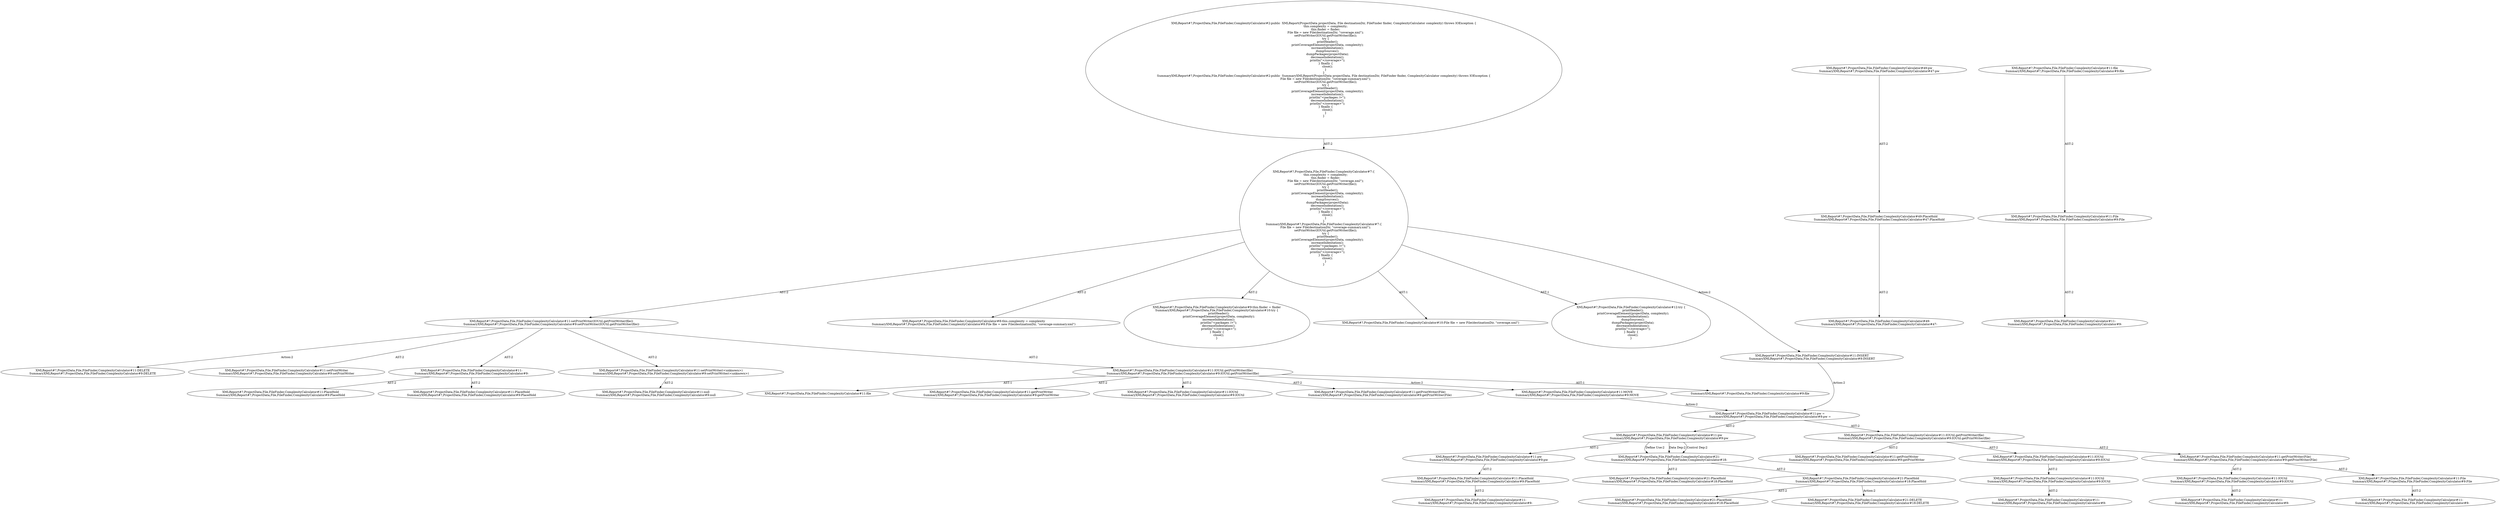 digraph "Pattern" {
0 [label="XMLReport#?,ProjectData,File,FileFinder,ComplexityCalculator#11:DELETE
SummaryXMLReport#?,ProjectData,File,FileFinder,ComplexityCalculator#9:DELETE" shape=ellipse]
1 [label="XMLReport#?,ProjectData,File,FileFinder,ComplexityCalculator#11:setPrintWriter(IOUtil.getPrintWriter(file))
SummaryXMLReport#?,ProjectData,File,FileFinder,ComplexityCalculator#9:setPrintWriter(IOUtil.getPrintWriter(file))" shape=ellipse]
2 [label="XMLReport#?,ProjectData,File,FileFinder,ComplexityCalculator#7:\{
    this.complexity = complexity;
    this.finder = finder;
    File file = new File(destinationDir, \"coverage.xml\");
    setPrintWriter(IOUtil.getPrintWriter(file));
    try \{
        printHeader();
        printCoverageElement(projectData, complexity);
        increaseIndentation();
        dumpSources();
        dumpPackages(projectData);
        decreaseIndentation();
        println(\"</coverage>\");
    \} finally \{
        close();
    \}
\}
SummaryXMLReport#?,ProjectData,File,FileFinder,ComplexityCalculator#7:\{
    File file = new File(destinationDir, \"coverage-summary.xml\");
    setPrintWriter(IOUtil.getPrintWriter(file));
    try \{
        printHeader();
        printCoverageElement(projectData, complexity);
        increaseIndentation();
        println(\"<packages />\");
        decreaseIndentation();
        println(\"</coverage>\");
    \} finally \{
        close();
    \}
\}" shape=ellipse]
3 [label="XMLReport#?,ProjectData,File,FileFinder,ComplexityCalculator#2:public  XMLReport(ProjectData projectData, File destinationDir, FileFinder finder, ComplexityCalculator complexity) throws IOException \{
    this.complexity = complexity;
    this.finder = finder;
    File file = new File(destinationDir, \"coverage.xml\");
    setPrintWriter(IOUtil.getPrintWriter(file));
    try \{
        printHeader();
        printCoverageElement(projectData, complexity);
        increaseIndentation();
        dumpSources();
        dumpPackages(projectData);
        decreaseIndentation();
        println(\"</coverage>\");
    \} finally \{
        close();
    \}
\}
SummaryXMLReport#?,ProjectData,File,FileFinder,ComplexityCalculator#2:public  SummaryXMLReport(ProjectData projectData, File destinationDir, FileFinder finder, ComplexityCalculator complexity) throws IOException \{
    File file = new File(destinationDir, \"coverage-summary.xml\");
    setPrintWriter(IOUtil.getPrintWriter(file));
    try \{
        printHeader();
        printCoverageElement(projectData, complexity);
        increaseIndentation();
        println(\"<packages />\");
        decreaseIndentation();
        println(\"</coverage>\");
    \} finally \{
        close();
    \}
\}" shape=ellipse]
4 [label="XMLReport#?,ProjectData,File,FileFinder,ComplexityCalculator#8:this.complexity = complexity
SummaryXMLReport#?,ProjectData,File,FileFinder,ComplexityCalculator#8:File file = new File(destinationDir, \"coverage-summary.xml\")" shape=ellipse]
5 [label="XMLReport#?,ProjectData,File,FileFinder,ComplexityCalculator#9:this.finder = finder
SummaryXMLReport#?,ProjectData,File,FileFinder,ComplexityCalculator#10:try \{
    printHeader();
    printCoverageElement(projectData, complexity);
    increaseIndentation();
    println(\"<packages />\");
    decreaseIndentation();
    println(\"</coverage>\");
\} finally \{
    close();
\}" shape=ellipse]
6 [label="XMLReport#?,ProjectData,File,FileFinder,ComplexityCalculator#10:File file = new File(destinationDir, \"coverage.xml\")" shape=ellipse]
7 [label="XMLReport#?,ProjectData,File,FileFinder,ComplexityCalculator#12:try \{
    printHeader();
    printCoverageElement(projectData, complexity);
    increaseIndentation();
    dumpSources();
    dumpPackages(projectData);
    decreaseIndentation();
    println(\"</coverage>\");
\} finally \{
    close();
\}" shape=ellipse]
8 [label="XMLReport#?,ProjectData,File,FileFinder,ComplexityCalculator#11:INSERT
SummaryXMLReport#?,ProjectData,File,FileFinder,ComplexityCalculator#9:INSERT" shape=ellipse]
9 [label="XMLReport#?,ProjectData,File,FileFinder,ComplexityCalculator#11:pw = 
SummaryXMLReport#?,ProjectData,File,FileFinder,ComplexityCalculator#9:pw = " shape=ellipse]
10 [label="XMLReport#?,ProjectData,File,FileFinder,ComplexityCalculator#11:pw
SummaryXMLReport#?,ProjectData,File,FileFinder,ComplexityCalculator#9:pw" shape=ellipse]
11 [label="XMLReport#?,ProjectData,File,FileFinder,ComplexityCalculator#11:pw
SummaryXMLReport#?,ProjectData,File,FileFinder,ComplexityCalculator#9:pw" shape=ellipse]
12 [label="XMLReport#?,ProjectData,File,FileFinder,ComplexityCalculator#11:PlaceHold
SummaryXMLReport#?,ProjectData,File,FileFinder,ComplexityCalculator#9:PlaceHold" shape=ellipse]
13 [label="XMLReport#?,ProjectData,File,FileFinder,ComplexityCalculator#11:
SummaryXMLReport#?,ProjectData,File,FileFinder,ComplexityCalculator#9:" shape=ellipse]
14 [label="XMLReport#?,ProjectData,File,FileFinder,ComplexityCalculator#21:
SummaryXMLReport#?,ProjectData,File,FileFinder,ComplexityCalculator#18:" shape=ellipse]
15 [label="XMLReport#?,ProjectData,File,FileFinder,ComplexityCalculator#49:pw
SummaryXMLReport#?,ProjectData,File,FileFinder,ComplexityCalculator#47:pw" shape=ellipse]
16 [label="XMLReport#?,ProjectData,File,FileFinder,ComplexityCalculator#49:PlaceHold
SummaryXMLReport#?,ProjectData,File,FileFinder,ComplexityCalculator#47:PlaceHold" shape=ellipse]
17 [label="XMLReport#?,ProjectData,File,FileFinder,ComplexityCalculator#49:
SummaryXMLReport#?,ProjectData,File,FileFinder,ComplexityCalculator#47:" shape=ellipse]
18 [label="XMLReport#?,ProjectData,File,FileFinder,ComplexityCalculator#21:PlaceHold
SummaryXMLReport#?,ProjectData,File,FileFinder,ComplexityCalculator#18:PlaceHold" shape=ellipse]
19 [label="XMLReport#?,ProjectData,File,FileFinder,ComplexityCalculator#21:PlaceHold
SummaryXMLReport#?,ProjectData,File,FileFinder,ComplexityCalculator#18:PlaceHold" shape=ellipse]
20 [label="XMLReport#?,ProjectData,File,FileFinder,ComplexityCalculator#21:PlaceHold
SummaryXMLReport#?,ProjectData,File,FileFinder,ComplexityCalculator#18:PlaceHold" shape=ellipse]
21 [label="XMLReport#?,ProjectData,File,FileFinder,ComplexityCalculator#21:DELETE
SummaryXMLReport#?,ProjectData,File,FileFinder,ComplexityCalculator#18:DELETE" shape=ellipse]
22 [label="XMLReport#?,ProjectData,File,FileFinder,ComplexityCalculator#11:IOUtil.getPrintWriter(file)
SummaryXMLReport#?,ProjectData,File,FileFinder,ComplexityCalculator#9:IOUtil.getPrintWriter(file)" shape=ellipse]
23 [label="XMLReport#?,ProjectData,File,FileFinder,ComplexityCalculator#11:getPrintWriter
SummaryXMLReport#?,ProjectData,File,FileFinder,ComplexityCalculator#9:getPrintWriter" shape=ellipse]
24 [label="XMLReport#?,ProjectData,File,FileFinder,ComplexityCalculator#11:IOUtil
SummaryXMLReport#?,ProjectData,File,FileFinder,ComplexityCalculator#9:IOUtil" shape=ellipse]
25 [label="XMLReport#?,ProjectData,File,FileFinder,ComplexityCalculator#11:IOUtil
SummaryXMLReport#?,ProjectData,File,FileFinder,ComplexityCalculator#9:IOUtil" shape=ellipse]
26 [label="XMLReport#?,ProjectData,File,FileFinder,ComplexityCalculator#11:
SummaryXMLReport#?,ProjectData,File,FileFinder,ComplexityCalculator#9:" shape=ellipse]
27 [label="XMLReport#?,ProjectData,File,FileFinder,ComplexityCalculator#11:getPrintWriter(File)
SummaryXMLReport#?,ProjectData,File,FileFinder,ComplexityCalculator#9:getPrintWriter(File)" shape=ellipse]
28 [label="XMLReport#?,ProjectData,File,FileFinder,ComplexityCalculator#11:IOUtil
SummaryXMLReport#?,ProjectData,File,FileFinder,ComplexityCalculator#9:IOUtil" shape=ellipse]
29 [label="XMLReport#?,ProjectData,File,FileFinder,ComplexityCalculator#11:
SummaryXMLReport#?,ProjectData,File,FileFinder,ComplexityCalculator#9:" shape=ellipse]
30 [label="XMLReport#?,ProjectData,File,FileFinder,ComplexityCalculator#11:File
SummaryXMLReport#?,ProjectData,File,FileFinder,ComplexityCalculator#9:File" shape=ellipse]
31 [label="XMLReport#?,ProjectData,File,FileFinder,ComplexityCalculator#11:
SummaryXMLReport#?,ProjectData,File,FileFinder,ComplexityCalculator#9:" shape=ellipse]
32 [label="XMLReport#?,ProjectData,File,FileFinder,ComplexityCalculator#11:file" shape=ellipse]
33 [label="XMLReport#?,ProjectData,File,FileFinder,ComplexityCalculator#11:file
SummaryXMLReport#?,ProjectData,File,FileFinder,ComplexityCalculator#9:file" shape=ellipse]
34 [label="XMLReport#?,ProjectData,File,FileFinder,ComplexityCalculator#11:File
SummaryXMLReport#?,ProjectData,File,FileFinder,ComplexityCalculator#9:File" shape=ellipse]
35 [label="XMLReport#?,ProjectData,File,FileFinder,ComplexityCalculator#11:
SummaryXMLReport#?,ProjectData,File,FileFinder,ComplexityCalculator#9:" shape=ellipse]
36 [label="XMLReport#?,ProjectData,File,FileFinder,ComplexityCalculator#11:setPrintWriter
SummaryXMLReport#?,ProjectData,File,FileFinder,ComplexityCalculator#9:setPrintWriter" shape=ellipse]
37 [label="XMLReport#?,ProjectData,File,FileFinder,ComplexityCalculator#11:
SummaryXMLReport#?,ProjectData,File,FileFinder,ComplexityCalculator#9:" shape=ellipse]
38 [label="XMLReport#?,ProjectData,File,FileFinder,ComplexityCalculator#11:PlaceHold
SummaryXMLReport#?,ProjectData,File,FileFinder,ComplexityCalculator#9:PlaceHold" shape=ellipse]
39 [label="XMLReport#?,ProjectData,File,FileFinder,ComplexityCalculator#11:PlaceHold
SummaryXMLReport#?,ProjectData,File,FileFinder,ComplexityCalculator#9:PlaceHold" shape=ellipse]
40 [label="XMLReport#?,ProjectData,File,FileFinder,ComplexityCalculator#11:setPrintWriter(<unknown>)
SummaryXMLReport#?,ProjectData,File,FileFinder,ComplexityCalculator#9:setPrintWriter(<unknown>)" shape=ellipse]
41 [label="XMLReport#?,ProjectData,File,FileFinder,ComplexityCalculator#11:null
SummaryXMLReport#?,ProjectData,File,FileFinder,ComplexityCalculator#9:null" shape=ellipse]
42 [label="XMLReport#?,ProjectData,File,FileFinder,ComplexityCalculator#11:IOUtil.getPrintWriter(file)
SummaryXMLReport#?,ProjectData,File,FileFinder,ComplexityCalculator#9:IOUtil.getPrintWriter(file)" shape=ellipse]
43 [label="XMLReport#?,ProjectData,File,FileFinder,ComplexityCalculator#11:getPrintWriter
SummaryXMLReport#?,ProjectData,File,FileFinder,ComplexityCalculator#9:getPrintWriter" shape=ellipse]
44 [label="XMLReport#?,ProjectData,File,FileFinder,ComplexityCalculator#11:IOUtil
SummaryXMLReport#?,ProjectData,File,FileFinder,ComplexityCalculator#9:IOUtil" shape=ellipse]
45 [label="XMLReport#?,ProjectData,File,FileFinder,ComplexityCalculator#11:getPrintWriter(File)
SummaryXMLReport#?,ProjectData,File,FileFinder,ComplexityCalculator#9:getPrintWriter(File)" shape=ellipse]
46 [label="XMLReport#?,ProjectData,File,FileFinder,ComplexityCalculator#11:MOVE
SummaryXMLReport#?,ProjectData,File,FileFinder,ComplexityCalculator#9:MOVE" shape=ellipse]
47 [label="SummaryXMLReport#?,ProjectData,File,FileFinder,ComplexityCalculator#9:file" shape=ellipse]
1 -> 0 [label="Action:2"];
1 -> 36 [label="AST:2"];
1 -> 37 [label="AST:2"];
1 -> 40 [label="AST:2"];
1 -> 42 [label="AST:2"];
2 -> 1 [label="AST:2"];
2 -> 4 [label="AST:2"];
2 -> 5 [label="AST:2"];
2 -> 6 [label="AST:1"];
2 -> 7 [label="AST:1"];
2 -> 8 [label="Action:2"];
3 -> 2 [label="AST:2"];
8 -> 9 [label="Action:2"];
9 -> 10 [label="AST:2"];
9 -> 22 [label="AST:2"];
10 -> 11 [label="AST:2"];
10 -> 14 [label="Define Use:2"];
10 -> 14 [label="Data Dep:2"];
10 -> 14 [label="Control Dep:2"];
11 -> 12 [label="AST:2"];
12 -> 13 [label="AST:2"];
14 -> 18 [label="AST:2"];
14 -> 19 [label="AST:2"];
15 -> 16 [label="AST:2"];
16 -> 17 [label="AST:2"];
19 -> 20 [label="AST:2"];
19 -> 21 [label="Action:2"];
22 -> 23 [label="AST:2"];
22 -> 24 [label="AST:2"];
22 -> 27 [label="AST:2"];
24 -> 25 [label="AST:2"];
25 -> 26 [label="AST:2"];
27 -> 28 [label="AST:2"];
27 -> 30 [label="AST:2"];
28 -> 29 [label="AST:2"];
30 -> 31 [label="AST:2"];
33 -> 34 [label="AST:2"];
34 -> 35 [label="AST:2"];
37 -> 38 [label="AST:2"];
37 -> 39 [label="AST:2"];
40 -> 41 [label="AST:2"];
42 -> 32 [label="AST:1"];
42 -> 43 [label="AST:2"];
42 -> 44 [label="AST:2"];
42 -> 45 [label="AST:2"];
42 -> 46 [label="Action:2"];
42 -> 47 [label="AST:1"];
46 -> 9 [label="Action:2"];
}